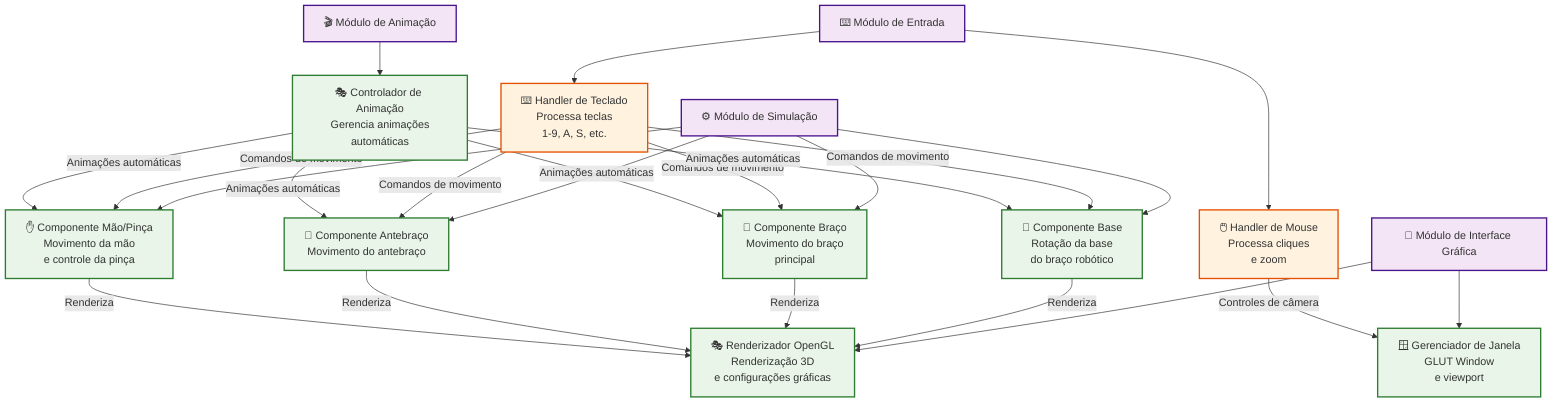 graph TD
    %% Módulo de Simulação
    ModuloSimulacao[⚙️ Módulo de Simulação]
    
    ComponenteBase[🔧 Componente Base<br/>Rotação da base<br/>do braço robótico]
    
    ComponenteBraco[🦾 Componente Braço<br/>Movimento do braço<br/>principal]
    
    ComponenteAntebraco[💪 Componente Antebraço<br/>Movimento do antebraço]
    
    ComponenteMao[✋ Componente Mão/Pinça<br/>Movimento da mão<br/>e controle da pinça]
    
    %% Módulo de Interface Gráfica
    ModuloGrafico[🎨 Módulo de Interface Gráfica]
    
    RenderizadorOpenGL[🎭 Renderizador OpenGL<br/>Renderização 3D<br/>e configurações gráficas]
    
    GerenciadorJanela[🪟 Gerenciador de Janela<br/>GLUT Window<br/>e viewport]
    
    %% Módulo de Entrada
    ModuloEntrada[⌨️ Módulo de Entrada]
    
    HandlerTeclado[⌨️ Handler de Teclado<br/>Processa teclas<br/>1-9, A, S, etc.]
    
    HandlerMouse[🖱️ Handler de Mouse<br/>Processa cliques<br/>e zoom]
    
    %% Módulo de Animação
    ModuloAnimacao[🎬 Módulo de Animação]
    
    ControladorAnimacao[🎭 Controlador de Animação<br/>Gerencia animações<br/>automáticas]
    
    %% Relacionamentos - Simulação
    ModuloSimulacao --> ComponenteBase
    ModuloSimulacao --> ComponenteBraco
    ModuloSimulacao --> ComponenteAntebraco
    ModuloSimulacao --> ComponenteMao
    
    %% Relacionamentos - Gráficos
    ModuloGrafico --> RenderizadorOpenGL
    ModuloGrafico --> GerenciadorJanela
    
    %% Relacionamentos - Entrada
    ModuloEntrada --> HandlerTeclado
    ModuloEntrada --> HandlerMouse
    
    %% Relacionamentos - Animação
    ModuloAnimacao --> ControladorAnimacao
    
    %% Interações entre módulos
    HandlerTeclado -->|"Comandos de movimento"| ComponenteBase
    HandlerTeclado -->|"Comandos de movimento"| ComponenteBraco
    HandlerTeclado -->|"Comandos de movimento"| ComponenteAntebraco
    HandlerTeclado -->|"Comandos de movimento"| ComponenteMao

    HandlerMouse -->|"Controles de câmera"| GerenciadorJanela
    
    ControladorAnimacao -->|"Animações automáticas"| ComponenteBase
    ControladorAnimacao -->|"Animações automáticas"| ComponenteBraco
    ControladorAnimacao -->|"Animações automáticas"| ComponenteAntebraco
    ControladorAnimacao -->|"Animações automáticas"| ComponenteMao
    
    ComponenteBase -->|"Renderiza"| RenderizadorOpenGL
    ComponenteBraco -->|"Renderiza"| RenderizadorOpenGL
    ComponenteAntebraco -->|"Renderiza"| RenderizadorOpenGL
    ComponenteMao -->|"Renderiza"| RenderizadorOpenGL
    
    %% Estilo
    classDef module fill:#f3e5f5,stroke:#4a148c,stroke-width:2px
    classDef component fill:#e8f5e8,stroke:#2e7d32,stroke-width:2px
    classDef handler fill:#fff3e0,stroke:#e65100,stroke-width:2px
    
    class ModuloSimulacao,ModuloGrafico,ModuloEntrada,ModuloAnimacao module
    class ComponenteBase,ComponenteBraco,ComponenteAntebraco,ComponenteMao,RenderizadorOpenGL,GerenciadorJanela,ControladorAnimacao component
    class HandlerTeclado,HandlerMouse handler